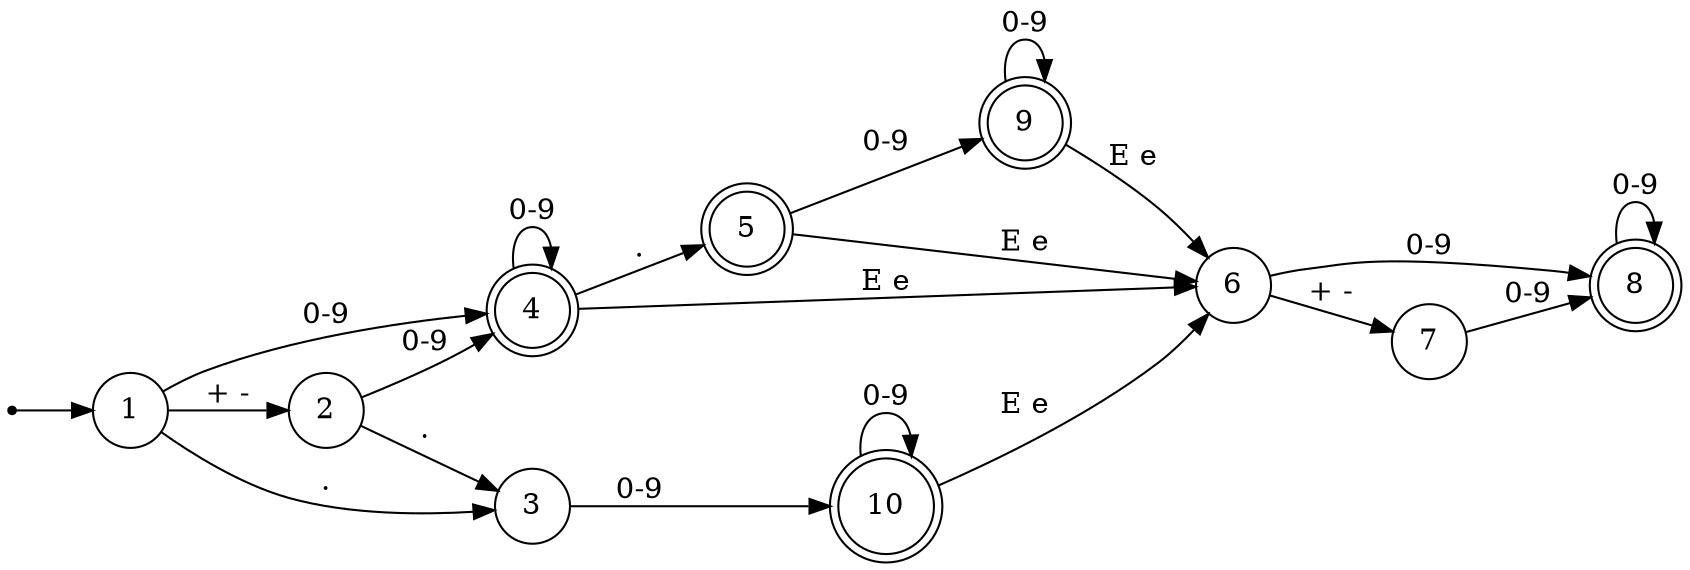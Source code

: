 digraph {
	rankdir=LR;
	node [shape = point]; _;
	node [shape = doublecircle]; 4 5 8 9 10 ;
	node [shape = circle];
	_ -> 1;
	1 -> 2 [label = "+ -"];
	1 -> 3 [label = "."];
	1 -> 4 [label = "0-9"];
	2 -> 3 [label = "."];
	2 -> 4 [label = "0-9"];
	3 -> 10 [label = "0-9"];
	4 -> 4 [label = "0-9"];
	4 -> 5 [label = "."];
	4 -> 6 [label = "E e"];
	5 -> 6 [label = "E e"];
	5 -> 9 [label = "0-9"];
	6 -> 7 [label = "+ -"];
	6 -> 8 [label = "0-9"];
	7 -> 8 [label = "0-9"];
	8 -> 8 [label = "0-9"];
	9 -> 6 [label = "E e"];
	9 -> 9 [label = "0-9"];
	10 -> 6 [label = "E e"];
	10 -> 10 [label = "0-9"];
}
